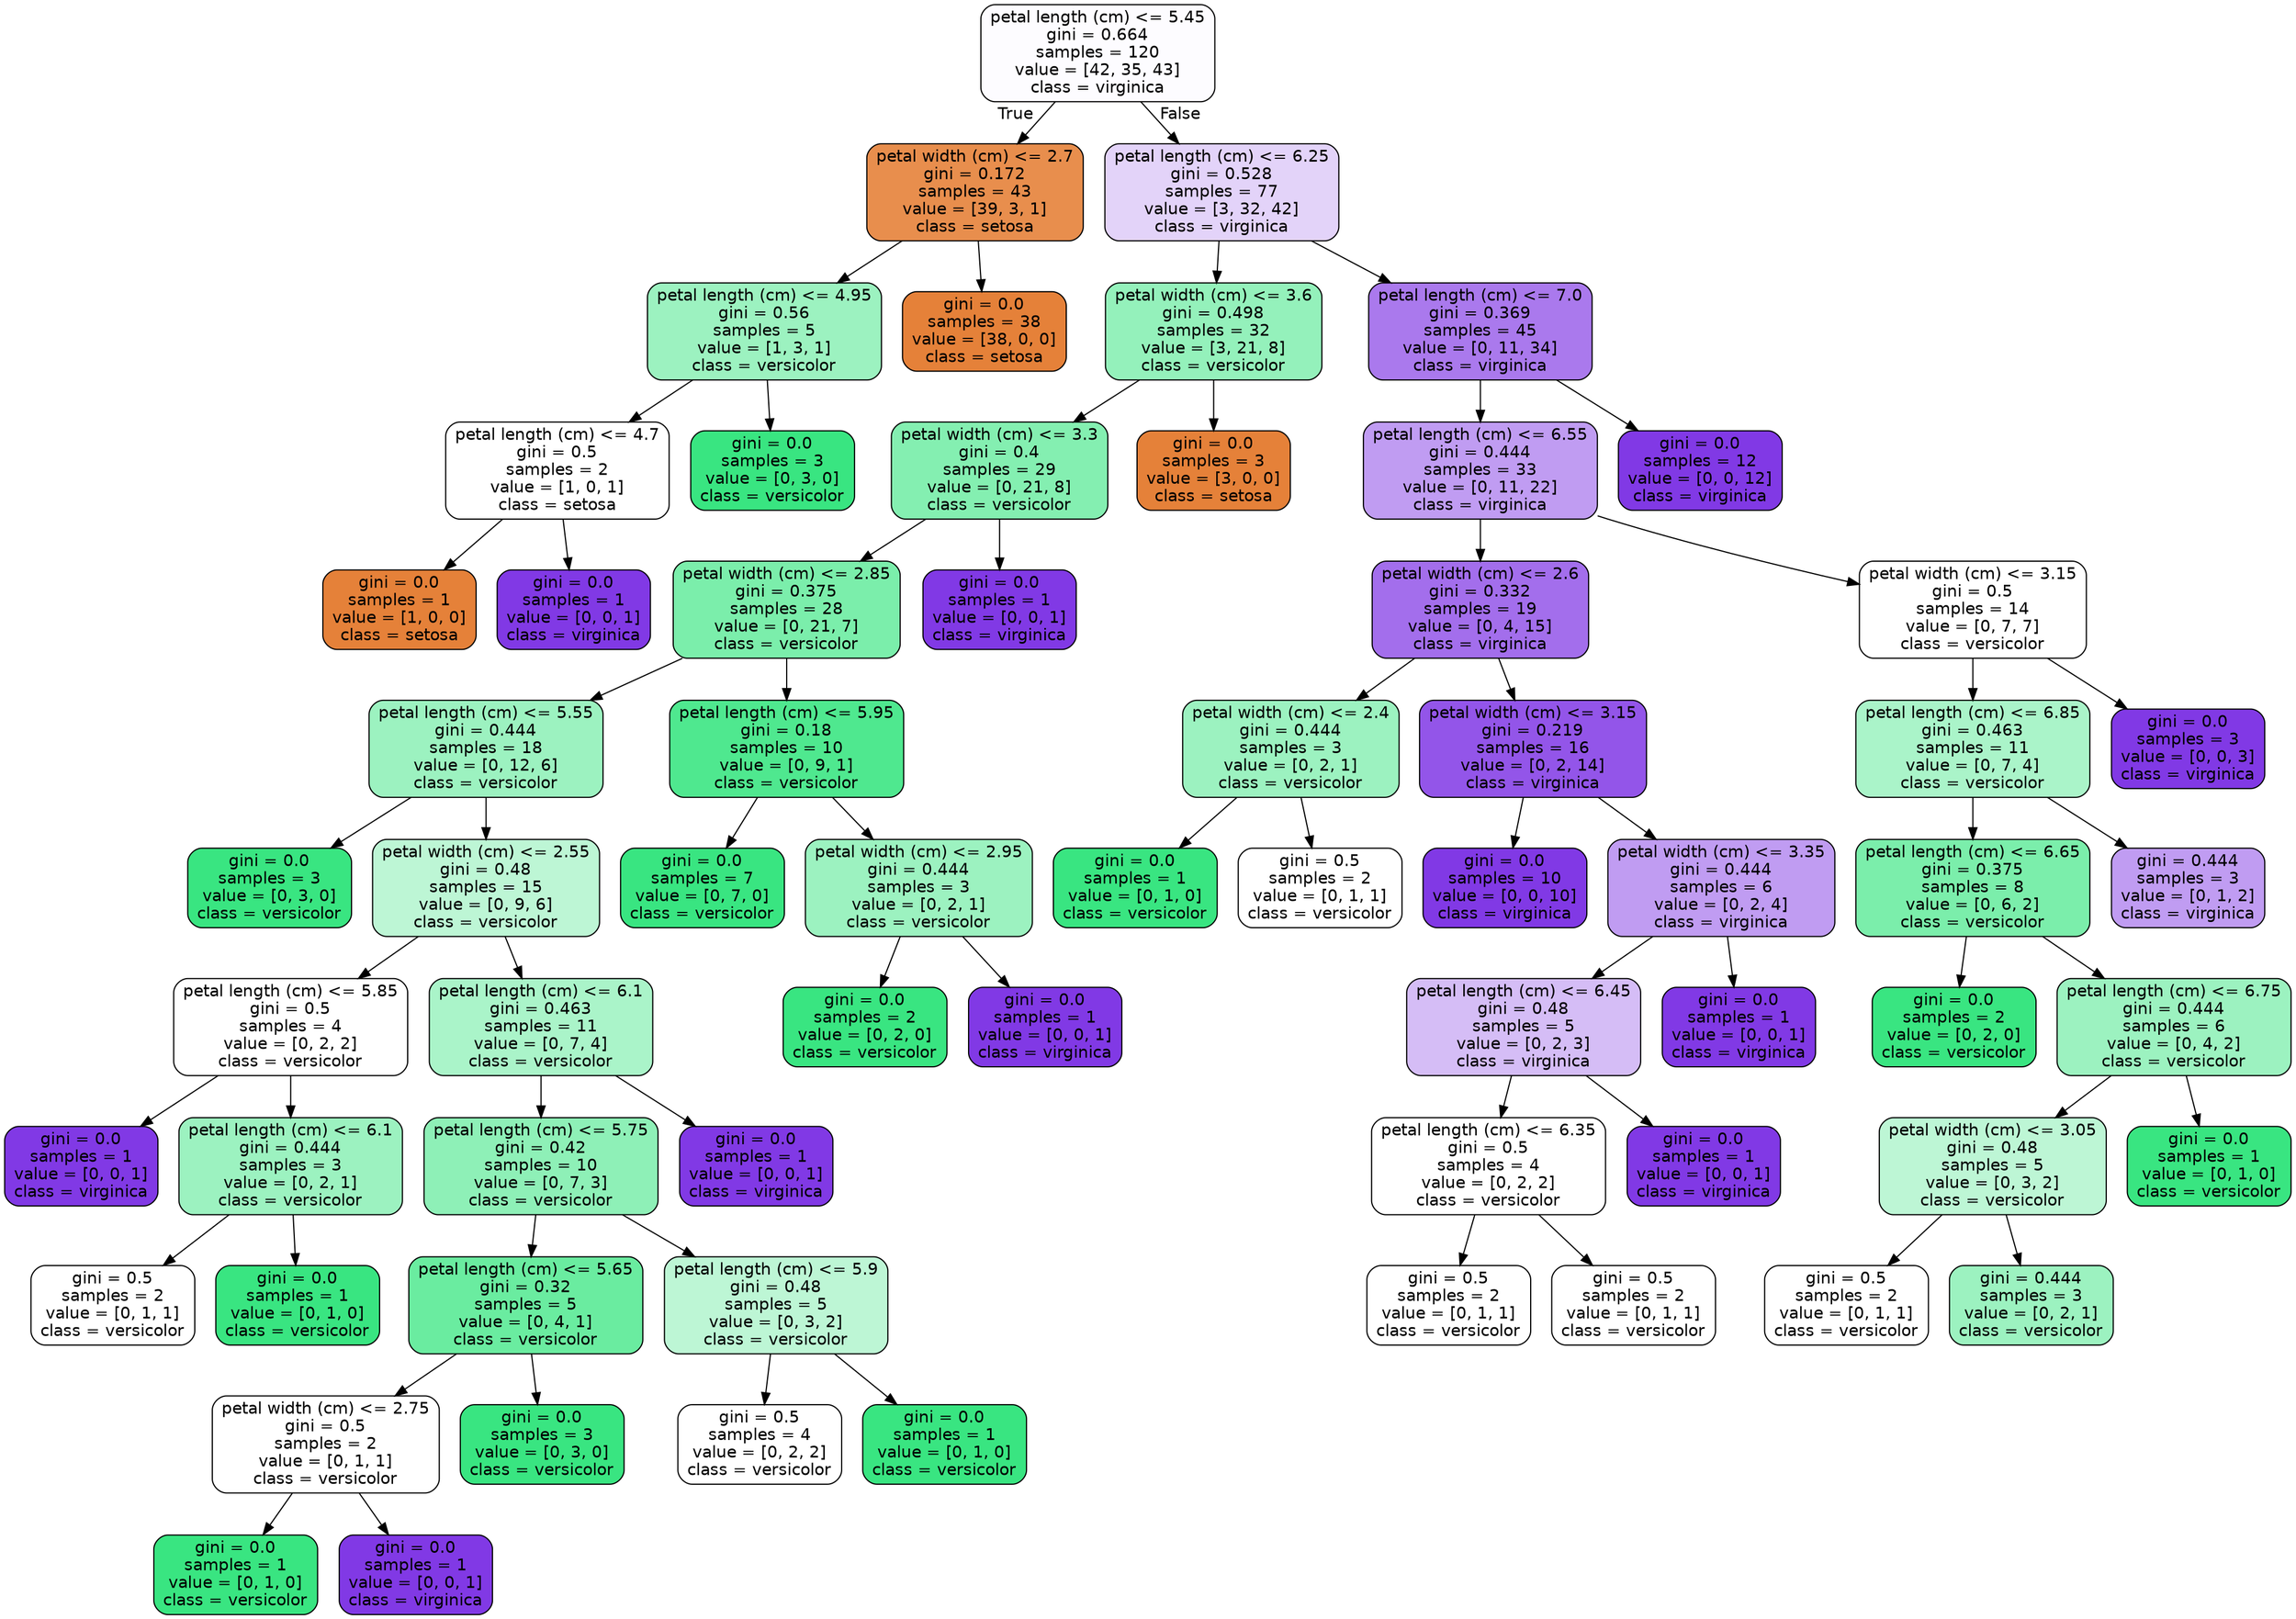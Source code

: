 digraph Tree {
node [shape=box, style="filled, rounded", color="black", fontname=helvetica] ;
edge [fontname=helvetica] ;
0 [label="petal length (cm) <= 5.45\ngini = 0.664\nsamples = 120\nvalue = [42, 35, 43]\nclass = virginica", fillcolor="#fdfcff"] ;
1 [label="petal width (cm) <= 2.7\ngini = 0.172\nsamples = 43\nvalue = [39, 3, 1]\nclass = setosa", fillcolor="#e88e4d"] ;
0 -> 1 [labeldistance=2.5, labelangle=45, headlabel="True"] ;
2 [label="petal length (cm) <= 4.95\ngini = 0.56\nsamples = 5\nvalue = [1, 3, 1]\nclass = versicolor", fillcolor="#9cf2c0"] ;
1 -> 2 ;
3 [label="petal length (cm) <= 4.7\ngini = 0.5\nsamples = 2\nvalue = [1, 0, 1]\nclass = setosa", fillcolor="#ffffff"] ;
2 -> 3 ;
4 [label="gini = 0.0\nsamples = 1\nvalue = [1, 0, 0]\nclass = setosa", fillcolor="#e58139"] ;
3 -> 4 ;
5 [label="gini = 0.0\nsamples = 1\nvalue = [0, 0, 1]\nclass = virginica", fillcolor="#8139e5"] ;
3 -> 5 ;
6 [label="gini = 0.0\nsamples = 3\nvalue = [0, 3, 0]\nclass = versicolor", fillcolor="#39e581"] ;
2 -> 6 ;
7 [label="gini = 0.0\nsamples = 38\nvalue = [38, 0, 0]\nclass = setosa", fillcolor="#e58139"] ;
1 -> 7 ;
8 [label="petal length (cm) <= 6.25\ngini = 0.528\nsamples = 77\nvalue = [3, 32, 42]\nclass = virginica", fillcolor="#e3d3f9"] ;
0 -> 8 [labeldistance=2.5, labelangle=-45, headlabel="False"] ;
9 [label="petal width (cm) <= 3.6\ngini = 0.498\nsamples = 32\nvalue = [3, 21, 8]\nclass = versicolor", fillcolor="#94f1bb"] ;
8 -> 9 ;
10 [label="petal width (cm) <= 3.3\ngini = 0.4\nsamples = 29\nvalue = [0, 21, 8]\nclass = versicolor", fillcolor="#84efb1"] ;
9 -> 10 ;
11 [label="petal width (cm) <= 2.85\ngini = 0.375\nsamples = 28\nvalue = [0, 21, 7]\nclass = versicolor", fillcolor="#7beeab"] ;
10 -> 11 ;
12 [label="petal length (cm) <= 5.55\ngini = 0.444\nsamples = 18\nvalue = [0, 12, 6]\nclass = versicolor", fillcolor="#9cf2c0"] ;
11 -> 12 ;
13 [label="gini = 0.0\nsamples = 3\nvalue = [0, 3, 0]\nclass = versicolor", fillcolor="#39e581"] ;
12 -> 13 ;
14 [label="petal width (cm) <= 2.55\ngini = 0.48\nsamples = 15\nvalue = [0, 9, 6]\nclass = versicolor", fillcolor="#bdf6d5"] ;
12 -> 14 ;
15 [label="petal length (cm) <= 5.85\ngini = 0.5\nsamples = 4\nvalue = [0, 2, 2]\nclass = versicolor", fillcolor="#ffffff"] ;
14 -> 15 ;
16 [label="gini = 0.0\nsamples = 1\nvalue = [0, 0, 1]\nclass = virginica", fillcolor="#8139e5"] ;
15 -> 16 ;
17 [label="petal length (cm) <= 6.1\ngini = 0.444\nsamples = 3\nvalue = [0, 2, 1]\nclass = versicolor", fillcolor="#9cf2c0"] ;
15 -> 17 ;
18 [label="gini = 0.5\nsamples = 2\nvalue = [0, 1, 1]\nclass = versicolor", fillcolor="#ffffff"] ;
17 -> 18 ;
19 [label="gini = 0.0\nsamples = 1\nvalue = [0, 1, 0]\nclass = versicolor", fillcolor="#39e581"] ;
17 -> 19 ;
20 [label="petal length (cm) <= 6.1\ngini = 0.463\nsamples = 11\nvalue = [0, 7, 4]\nclass = versicolor", fillcolor="#aaf4c9"] ;
14 -> 20 ;
21 [label="petal length (cm) <= 5.75\ngini = 0.42\nsamples = 10\nvalue = [0, 7, 3]\nclass = versicolor", fillcolor="#8ef0b7"] ;
20 -> 21 ;
22 [label="petal length (cm) <= 5.65\ngini = 0.32\nsamples = 5\nvalue = [0, 4, 1]\nclass = versicolor", fillcolor="#6aeca0"] ;
21 -> 22 ;
23 [label="petal width (cm) <= 2.75\ngini = 0.5\nsamples = 2\nvalue = [0, 1, 1]\nclass = versicolor", fillcolor="#ffffff"] ;
22 -> 23 ;
24 [label="gini = 0.0\nsamples = 1\nvalue = [0, 1, 0]\nclass = versicolor", fillcolor="#39e581"] ;
23 -> 24 ;
25 [label="gini = 0.0\nsamples = 1\nvalue = [0, 0, 1]\nclass = virginica", fillcolor="#8139e5"] ;
23 -> 25 ;
26 [label="gini = 0.0\nsamples = 3\nvalue = [0, 3, 0]\nclass = versicolor", fillcolor="#39e581"] ;
22 -> 26 ;
27 [label="petal length (cm) <= 5.9\ngini = 0.48\nsamples = 5\nvalue = [0, 3, 2]\nclass = versicolor", fillcolor="#bdf6d5"] ;
21 -> 27 ;
28 [label="gini = 0.5\nsamples = 4\nvalue = [0, 2, 2]\nclass = versicolor", fillcolor="#ffffff"] ;
27 -> 28 ;
29 [label="gini = 0.0\nsamples = 1\nvalue = [0, 1, 0]\nclass = versicolor", fillcolor="#39e581"] ;
27 -> 29 ;
30 [label="gini = 0.0\nsamples = 1\nvalue = [0, 0, 1]\nclass = virginica", fillcolor="#8139e5"] ;
20 -> 30 ;
31 [label="petal length (cm) <= 5.95\ngini = 0.18\nsamples = 10\nvalue = [0, 9, 1]\nclass = versicolor", fillcolor="#4fe88f"] ;
11 -> 31 ;
32 [label="gini = 0.0\nsamples = 7\nvalue = [0, 7, 0]\nclass = versicolor", fillcolor="#39e581"] ;
31 -> 32 ;
33 [label="petal width (cm) <= 2.95\ngini = 0.444\nsamples = 3\nvalue = [0, 2, 1]\nclass = versicolor", fillcolor="#9cf2c0"] ;
31 -> 33 ;
34 [label="gini = 0.0\nsamples = 2\nvalue = [0, 2, 0]\nclass = versicolor", fillcolor="#39e581"] ;
33 -> 34 ;
35 [label="gini = 0.0\nsamples = 1\nvalue = [0, 0, 1]\nclass = virginica", fillcolor="#8139e5"] ;
33 -> 35 ;
36 [label="gini = 0.0\nsamples = 1\nvalue = [0, 0, 1]\nclass = virginica", fillcolor="#8139e5"] ;
10 -> 36 ;
37 [label="gini = 0.0\nsamples = 3\nvalue = [3, 0, 0]\nclass = setosa", fillcolor="#e58139"] ;
9 -> 37 ;
38 [label="petal length (cm) <= 7.0\ngini = 0.369\nsamples = 45\nvalue = [0, 11, 34]\nclass = virginica", fillcolor="#aa79ed"] ;
8 -> 38 ;
39 [label="petal length (cm) <= 6.55\ngini = 0.444\nsamples = 33\nvalue = [0, 11, 22]\nclass = virginica", fillcolor="#c09cf2"] ;
38 -> 39 ;
40 [label="petal width (cm) <= 2.6\ngini = 0.332\nsamples = 19\nvalue = [0, 4, 15]\nclass = virginica", fillcolor="#a36eec"] ;
39 -> 40 ;
41 [label="petal width (cm) <= 2.4\ngini = 0.444\nsamples = 3\nvalue = [0, 2, 1]\nclass = versicolor", fillcolor="#9cf2c0"] ;
40 -> 41 ;
42 [label="gini = 0.0\nsamples = 1\nvalue = [0, 1, 0]\nclass = versicolor", fillcolor="#39e581"] ;
41 -> 42 ;
43 [label="gini = 0.5\nsamples = 2\nvalue = [0, 1, 1]\nclass = versicolor", fillcolor="#ffffff"] ;
41 -> 43 ;
44 [label="petal width (cm) <= 3.15\ngini = 0.219\nsamples = 16\nvalue = [0, 2, 14]\nclass = virginica", fillcolor="#9355e9"] ;
40 -> 44 ;
45 [label="gini = 0.0\nsamples = 10\nvalue = [0, 0, 10]\nclass = virginica", fillcolor="#8139e5"] ;
44 -> 45 ;
46 [label="petal width (cm) <= 3.35\ngini = 0.444\nsamples = 6\nvalue = [0, 2, 4]\nclass = virginica", fillcolor="#c09cf2"] ;
44 -> 46 ;
47 [label="petal length (cm) <= 6.45\ngini = 0.48\nsamples = 5\nvalue = [0, 2, 3]\nclass = virginica", fillcolor="#d5bdf6"] ;
46 -> 47 ;
48 [label="petal length (cm) <= 6.35\ngini = 0.5\nsamples = 4\nvalue = [0, 2, 2]\nclass = versicolor", fillcolor="#ffffff"] ;
47 -> 48 ;
49 [label="gini = 0.5\nsamples = 2\nvalue = [0, 1, 1]\nclass = versicolor", fillcolor="#ffffff"] ;
48 -> 49 ;
50 [label="gini = 0.5\nsamples = 2\nvalue = [0, 1, 1]\nclass = versicolor", fillcolor="#ffffff"] ;
48 -> 50 ;
51 [label="gini = 0.0\nsamples = 1\nvalue = [0, 0, 1]\nclass = virginica", fillcolor="#8139e5"] ;
47 -> 51 ;
52 [label="gini = 0.0\nsamples = 1\nvalue = [0, 0, 1]\nclass = virginica", fillcolor="#8139e5"] ;
46 -> 52 ;
53 [label="petal width (cm) <= 3.15\ngini = 0.5\nsamples = 14\nvalue = [0, 7, 7]\nclass = versicolor", fillcolor="#ffffff"] ;
39 -> 53 ;
54 [label="petal length (cm) <= 6.85\ngini = 0.463\nsamples = 11\nvalue = [0, 7, 4]\nclass = versicolor", fillcolor="#aaf4c9"] ;
53 -> 54 ;
55 [label="petal length (cm) <= 6.65\ngini = 0.375\nsamples = 8\nvalue = [0, 6, 2]\nclass = versicolor", fillcolor="#7beeab"] ;
54 -> 55 ;
56 [label="gini = 0.0\nsamples = 2\nvalue = [0, 2, 0]\nclass = versicolor", fillcolor="#39e581"] ;
55 -> 56 ;
57 [label="petal length (cm) <= 6.75\ngini = 0.444\nsamples = 6\nvalue = [0, 4, 2]\nclass = versicolor", fillcolor="#9cf2c0"] ;
55 -> 57 ;
58 [label="petal width (cm) <= 3.05\ngini = 0.48\nsamples = 5\nvalue = [0, 3, 2]\nclass = versicolor", fillcolor="#bdf6d5"] ;
57 -> 58 ;
59 [label="gini = 0.5\nsamples = 2\nvalue = [0, 1, 1]\nclass = versicolor", fillcolor="#ffffff"] ;
58 -> 59 ;
60 [label="gini = 0.444\nsamples = 3\nvalue = [0, 2, 1]\nclass = versicolor", fillcolor="#9cf2c0"] ;
58 -> 60 ;
61 [label="gini = 0.0\nsamples = 1\nvalue = [0, 1, 0]\nclass = versicolor", fillcolor="#39e581"] ;
57 -> 61 ;
62 [label="gini = 0.444\nsamples = 3\nvalue = [0, 1, 2]\nclass = virginica", fillcolor="#c09cf2"] ;
54 -> 62 ;
63 [label="gini = 0.0\nsamples = 3\nvalue = [0, 0, 3]\nclass = virginica", fillcolor="#8139e5"] ;
53 -> 63 ;
64 [label="gini = 0.0\nsamples = 12\nvalue = [0, 0, 12]\nclass = virginica", fillcolor="#8139e5"] ;
38 -> 64 ;
}